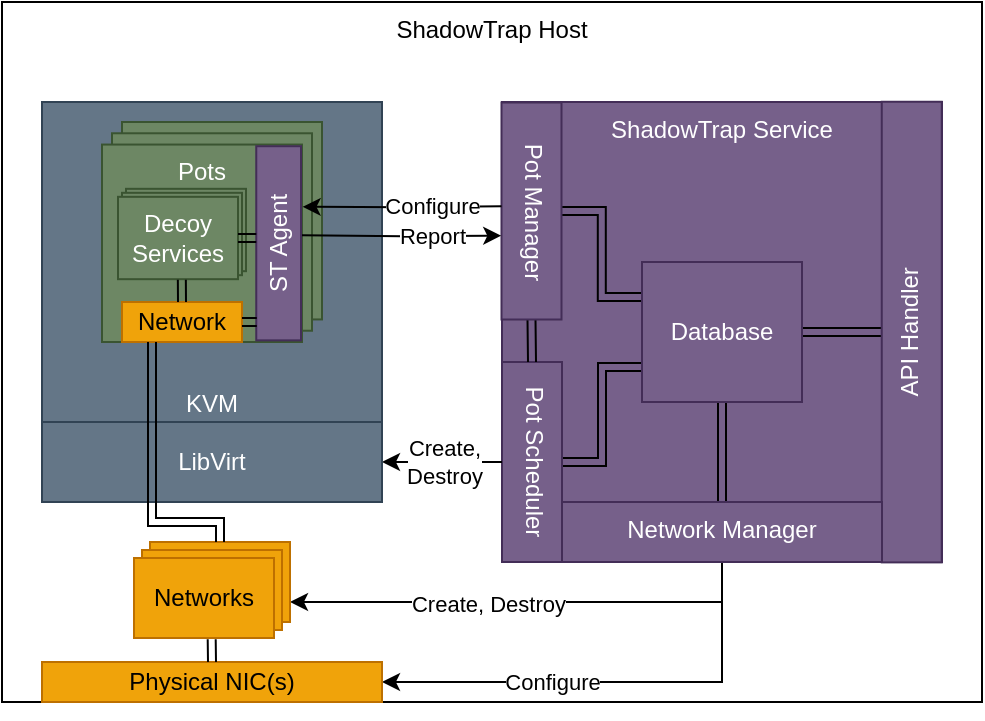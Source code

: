 <mxfile version="26.0.16">
  <diagram name="Page-1" id="e_v6eb88cAL19YAIeRNZ">
    <mxGraphModel dx="1247" dy="768" grid="1" gridSize="10" guides="1" tooltips="1" connect="1" arrows="1" fold="1" page="1" pageScale="1" pageWidth="3000" pageHeight="2000" math="0" shadow="0">
      <root>
        <mxCell id="0" />
        <mxCell id="1" parent="0" />
        <mxCell id="m3Sryi3CY8Thx1JwwLeK-2" value="ShadowTrap Host" style="rounded=0;whiteSpace=wrap;html=1;verticalAlign=top;" vertex="1" parent="1">
          <mxGeometry x="600" y="370" width="490" height="350" as="geometry" />
        </mxCell>
        <mxCell id="m3Sryi3CY8Thx1JwwLeK-3" value="ShadowTrap Service" style="rounded=0;whiteSpace=wrap;html=1;verticalAlign=top;fillColor=#76608a;strokeColor=#432D57;fontColor=#ffffff;" vertex="1" parent="1">
          <mxGeometry x="850" y="420" width="220" height="230" as="geometry" />
        </mxCell>
        <mxCell id="m3Sryi3CY8Thx1JwwLeK-4" value="KVM" style="rounded=0;whiteSpace=wrap;html=1;verticalAlign=bottom;fillColor=#647687;fontColor=#ffffff;strokeColor=#314354;" vertex="1" parent="1">
          <mxGeometry x="620" y="420" width="170" height="160" as="geometry" />
        </mxCell>
        <mxCell id="m3Sryi3CY8Thx1JwwLeK-8" value="" style="group" vertex="1" connectable="0" parent="1">
          <mxGeometry x="650" y="430" width="136.85" height="110" as="geometry" />
        </mxCell>
        <mxCell id="m3Sryi3CY8Thx1JwwLeK-5" value="" style="rounded=0;whiteSpace=wrap;html=1;verticalAlign=top;fillColor=#6d8764;fontColor=#ffffff;strokeColor=#3A5431;" vertex="1" parent="m3Sryi3CY8Thx1JwwLeK-8">
          <mxGeometry x="10" width="100" height="98.718" as="geometry" />
        </mxCell>
        <mxCell id="m3Sryi3CY8Thx1JwwLeK-6" value="" style="rounded=0;whiteSpace=wrap;html=1;verticalAlign=top;fillColor=#6d8764;fontColor=#ffffff;strokeColor=#3A5431;" vertex="1" parent="m3Sryi3CY8Thx1JwwLeK-8">
          <mxGeometry x="5" y="5.641" width="100" height="98.718" as="geometry" />
        </mxCell>
        <mxCell id="m3Sryi3CY8Thx1JwwLeK-7" value="Pots" style="rounded=0;whiteSpace=wrap;html=1;verticalAlign=top;fillColor=#6d8764;fontColor=#ffffff;strokeColor=#3A5431;" vertex="1" parent="m3Sryi3CY8Thx1JwwLeK-8">
          <mxGeometry y="11.282" width="100" height="98.718" as="geometry" />
        </mxCell>
        <mxCell id="m3Sryi3CY8Thx1JwwLeK-33" value="" style="rounded=0;whiteSpace=wrap;html=1;verticalAlign=middle;rotation=0;fillColor=#6d8764;fontColor=#ffffff;strokeColor=#3A5431;" vertex="1" parent="m3Sryi3CY8Thx1JwwLeK-8">
          <mxGeometry x="12" y="33.41" width="60" height="41.18" as="geometry" />
        </mxCell>
        <mxCell id="m3Sryi3CY8Thx1JwwLeK-48" value="Network" style="rounded=0;whiteSpace=wrap;html=1;verticalAlign=middle;rotation=0;fillColor=#f0a30a;fontColor=#000000;strokeColor=#BD7000;" vertex="1" parent="m3Sryi3CY8Thx1JwwLeK-8">
          <mxGeometry x="10" y="90" width="60" height="20" as="geometry" />
        </mxCell>
        <mxCell id="m3Sryi3CY8Thx1JwwLeK-63" value="" style="rounded=0;whiteSpace=wrap;html=1;verticalAlign=middle;rotation=0;fillColor=#6d8764;fontColor=#ffffff;strokeColor=#3A5431;" vertex="1" parent="m3Sryi3CY8Thx1JwwLeK-8">
          <mxGeometry x="10" y="35.41" width="60" height="41.18" as="geometry" />
        </mxCell>
        <mxCell id="m3Sryi3CY8Thx1JwwLeK-64" value="Decoy Services" style="rounded=0;whiteSpace=wrap;html=1;verticalAlign=middle;rotation=0;fillColor=#6d8764;fontColor=#ffffff;strokeColor=#3A5431;" vertex="1" parent="m3Sryi3CY8Thx1JwwLeK-8">
          <mxGeometry x="8" y="37.41" width="60" height="41.18" as="geometry" />
        </mxCell>
        <mxCell id="m3Sryi3CY8Thx1JwwLeK-65" style="edgeStyle=orthogonalEdgeStyle;rounded=0;orthogonalLoop=1;jettySize=auto;html=1;exitX=0.5;exitY=0;exitDx=0;exitDy=0;entryX=0.532;entryY=1.007;entryDx=0;entryDy=0;entryPerimeter=0;shape=link;" edge="1" parent="m3Sryi3CY8Thx1JwwLeK-8" source="m3Sryi3CY8Thx1JwwLeK-48" target="m3Sryi3CY8Thx1JwwLeK-64">
          <mxGeometry relative="1" as="geometry" />
        </mxCell>
        <mxCell id="m3Sryi3CY8Thx1JwwLeK-26" style="edgeStyle=orthogonalEdgeStyle;rounded=0;orthogonalLoop=1;jettySize=auto;html=1;exitX=0.5;exitY=0;exitDx=0;exitDy=0;entryX=1;entryY=0.5;entryDx=0;entryDy=0;shape=link;" edge="1" parent="1" source="m3Sryi3CY8Thx1JwwLeK-9" target="m3Sryi3CY8Thx1JwwLeK-24">
          <mxGeometry relative="1" as="geometry" />
        </mxCell>
        <mxCell id="m3Sryi3CY8Thx1JwwLeK-9" value="API Handler" style="rounded=0;whiteSpace=wrap;html=1;verticalAlign=top;rotation=-90;fillColor=#76608a;strokeColor=#432D57;fontColor=#ffffff;" vertex="1" parent="1">
          <mxGeometry x="939.72" y="520.04" width="230.32" height="30" as="geometry" />
        </mxCell>
        <mxCell id="m3Sryi3CY8Thx1JwwLeK-12" style="edgeStyle=orthogonalEdgeStyle;rounded=0;orthogonalLoop=1;jettySize=auto;html=1;exitX=0;exitY=0.5;exitDx=0;exitDy=0;entryX=1;entryY=0.5;entryDx=0;entryDy=0;startArrow=async;startFill=1;shape=link;strokeColor=none;" edge="1" parent="1" source="m3Sryi3CY8Thx1JwwLeK-10" target="m3Sryi3CY8Thx1JwwLeK-11">
          <mxGeometry relative="1" as="geometry" />
        </mxCell>
        <mxCell id="m3Sryi3CY8Thx1JwwLeK-28" style="edgeStyle=orthogonalEdgeStyle;rounded=0;orthogonalLoop=1;jettySize=auto;html=1;exitX=0.5;exitY=0;exitDx=0;exitDy=0;entryX=0;entryY=0.75;entryDx=0;entryDy=0;shape=link;" edge="1" parent="1" source="m3Sryi3CY8Thx1JwwLeK-10" target="m3Sryi3CY8Thx1JwwLeK-24">
          <mxGeometry relative="1" as="geometry" />
        </mxCell>
        <mxCell id="m3Sryi3CY8Thx1JwwLeK-10" value="Pot Scheduler" style="rounded=0;whiteSpace=wrap;html=1;verticalAlign=top;rotation=90;fillColor=#76608a;strokeColor=#432D57;fontColor=#ffffff;" vertex="1" parent="1">
          <mxGeometry x="815" y="585" width="100" height="30" as="geometry" />
        </mxCell>
        <mxCell id="m3Sryi3CY8Thx1JwwLeK-13" style="edgeStyle=orthogonalEdgeStyle;rounded=0;orthogonalLoop=1;jettySize=auto;html=1;exitX=1;exitY=0.5;exitDx=0;exitDy=0;entryX=0;entryY=0.5;entryDx=0;entryDy=0;shape=link;" edge="1" parent="1" source="m3Sryi3CY8Thx1JwwLeK-11" target="m3Sryi3CY8Thx1JwwLeK-10">
          <mxGeometry relative="1" as="geometry" />
        </mxCell>
        <mxCell id="m3Sryi3CY8Thx1JwwLeK-27" style="edgeStyle=orthogonalEdgeStyle;rounded=0;orthogonalLoop=1;jettySize=auto;html=1;exitX=0.5;exitY=0;exitDx=0;exitDy=0;entryX=0;entryY=0.25;entryDx=0;entryDy=0;shape=link;" edge="1" parent="1" source="m3Sryi3CY8Thx1JwwLeK-11" target="m3Sryi3CY8Thx1JwwLeK-24">
          <mxGeometry relative="1" as="geometry" />
        </mxCell>
        <mxCell id="m3Sryi3CY8Thx1JwwLeK-11" value="Pot Manager" style="rounded=0;whiteSpace=wrap;html=1;verticalAlign=top;rotation=90;fillColor=#76608a;strokeColor=#432D57;fontColor=#ffffff;" vertex="1" parent="1">
          <mxGeometry x="810.5" y="459.5" width="108.5" height="30" as="geometry" />
        </mxCell>
        <mxCell id="m3Sryi3CY8Thx1JwwLeK-14" style="edgeStyle=orthogonalEdgeStyle;rounded=0;orthogonalLoop=1;jettySize=auto;html=1;exitX=0.25;exitY=1;exitDx=0;exitDy=0;entryX=1.003;entryY=0.224;entryDx=0;entryDy=0;entryPerimeter=0;" edge="1" parent="1">
          <mxGeometry relative="1" as="geometry">
            <mxPoint x="849.75" y="472.125" as="sourcePoint" />
            <mxPoint x="750.3" y="472.395" as="targetPoint" />
          </mxGeometry>
        </mxCell>
        <mxCell id="m3Sryi3CY8Thx1JwwLeK-16" value="Configure" style="edgeLabel;html=1;align=center;verticalAlign=middle;resizable=0;points=[];labelBackgroundColor=default;" vertex="1" connectable="0" parent="m3Sryi3CY8Thx1JwwLeK-14">
          <mxGeometry x="-0.041" relative="1" as="geometry">
            <mxPoint x="13" y="-1" as="offset" />
          </mxGeometry>
        </mxCell>
        <mxCell id="m3Sryi3CY8Thx1JwwLeK-17" style="edgeStyle=orthogonalEdgeStyle;rounded=0;orthogonalLoop=1;jettySize=auto;html=1;exitX=1;exitY=0.5;exitDx=0;exitDy=0;entryX=0.567;entryY=1.004;entryDx=0;entryDy=0;entryPerimeter=0;" edge="1" parent="1">
          <mxGeometry relative="1" as="geometry">
            <mxPoint x="750" y="486.641" as="sourcePoint" />
            <mxPoint x="849.63" y="486.862" as="targetPoint" />
          </mxGeometry>
        </mxCell>
        <mxCell id="m3Sryi3CY8Thx1JwwLeK-18" value="Report" style="edgeLabel;html=1;align=center;verticalAlign=middle;resizable=0;points=[];" vertex="1" connectable="0" parent="m3Sryi3CY8Thx1JwwLeK-17">
          <mxGeometry x="-0.062" relative="1" as="geometry">
            <mxPoint x="18" as="offset" />
          </mxGeometry>
        </mxCell>
        <mxCell id="m3Sryi3CY8Thx1JwwLeK-20" style="edgeStyle=orthogonalEdgeStyle;rounded=0;orthogonalLoop=1;jettySize=auto;html=1;exitX=0.5;exitY=1;exitDx=0;exitDy=0;entryX=1;entryY=0.5;entryDx=0;entryDy=0;" edge="1" parent="1" source="m3Sryi3CY8Thx1JwwLeK-10" target="m3Sryi3CY8Thx1JwwLeK-21">
          <mxGeometry relative="1" as="geometry" />
        </mxCell>
        <mxCell id="m3Sryi3CY8Thx1JwwLeK-23" value="Create,&lt;div&gt;Destroy&lt;/div&gt;" style="edgeLabel;html=1;align=center;verticalAlign=middle;resizable=0;points=[];" vertex="1" connectable="0" parent="m3Sryi3CY8Thx1JwwLeK-20">
          <mxGeometry x="-0.025" relative="1" as="geometry">
            <mxPoint as="offset" />
          </mxGeometry>
        </mxCell>
        <mxCell id="m3Sryi3CY8Thx1JwwLeK-21" value="LibVirt" style="rounded=0;whiteSpace=wrap;html=1;verticalAlign=middle;rotation=0;textShadow=0;labelBackgroundColor=none;fillColor=#647687;fontColor=#ffffff;strokeColor=#314354;" vertex="1" parent="1">
          <mxGeometry x="620" y="580" width="170" height="40" as="geometry" />
        </mxCell>
        <mxCell id="m3Sryi3CY8Thx1JwwLeK-25" style="edgeStyle=orthogonalEdgeStyle;rounded=0;orthogonalLoop=1;jettySize=auto;html=1;exitX=0.5;exitY=0;exitDx=0;exitDy=0;entryX=0.5;entryY=1;entryDx=0;entryDy=0;shape=link;" edge="1" parent="1" source="m3Sryi3CY8Thx1JwwLeK-22" target="m3Sryi3CY8Thx1JwwLeK-24">
          <mxGeometry relative="1" as="geometry" />
        </mxCell>
        <mxCell id="m3Sryi3CY8Thx1JwwLeK-51" style="edgeStyle=orthogonalEdgeStyle;rounded=0;orthogonalLoop=1;jettySize=auto;html=1;exitX=0.5;exitY=1;exitDx=0;exitDy=0;entryX=1;entryY=0.5;entryDx=0;entryDy=0;" edge="1" parent="1" source="m3Sryi3CY8Thx1JwwLeK-22" target="m3Sryi3CY8Thx1JwwLeK-35">
          <mxGeometry relative="1" as="geometry" />
        </mxCell>
        <mxCell id="m3Sryi3CY8Thx1JwwLeK-52" value="Configure" style="edgeLabel;html=1;align=center;verticalAlign=middle;resizable=0;points=[];" vertex="1" connectable="0" parent="m3Sryi3CY8Thx1JwwLeK-51">
          <mxGeometry x="0.267" y="1" relative="1" as="geometry">
            <mxPoint y="-1" as="offset" />
          </mxGeometry>
        </mxCell>
        <mxCell id="m3Sryi3CY8Thx1JwwLeK-53" style="edgeStyle=orthogonalEdgeStyle;rounded=0;orthogonalLoop=1;jettySize=auto;html=1;exitX=0.5;exitY=1;exitDx=0;exitDy=0;entryX=1;entryY=0.75;entryDx=0;entryDy=0;" edge="1" parent="1" source="m3Sryi3CY8Thx1JwwLeK-22" target="m3Sryi3CY8Thx1JwwLeK-37">
          <mxGeometry relative="1" as="geometry" />
        </mxCell>
        <mxCell id="m3Sryi3CY8Thx1JwwLeK-54" value="Create, Destroy" style="edgeLabel;html=1;align=center;verticalAlign=middle;resizable=0;points=[];" vertex="1" connectable="0" parent="m3Sryi3CY8Thx1JwwLeK-53">
          <mxGeometry x="0.167" y="1" relative="1" as="geometry">
            <mxPoint as="offset" />
          </mxGeometry>
        </mxCell>
        <mxCell id="m3Sryi3CY8Thx1JwwLeK-22" value="Network Manager" style="rounded=0;whiteSpace=wrap;html=1;verticalAlign=top;rotation=0;fillColor=#76608a;strokeColor=#432D57;fontColor=#ffffff;" vertex="1" parent="1">
          <mxGeometry x="880" y="620" width="160" height="30" as="geometry" />
        </mxCell>
        <mxCell id="m3Sryi3CY8Thx1JwwLeK-24" value="Database" style="rounded=0;whiteSpace=wrap;html=1;verticalAlign=middle;rotation=0;fillColor=#76608a;strokeColor=#432D57;fontColor=#ffffff;" vertex="1" parent="1">
          <mxGeometry x="920" y="500" width="80" height="70" as="geometry" />
        </mxCell>
        <mxCell id="m3Sryi3CY8Thx1JwwLeK-31" style="edgeStyle=orthogonalEdgeStyle;rounded=0;orthogonalLoop=1;jettySize=auto;html=1;exitX=0.5;exitY=1;exitDx=0;exitDy=0;" edge="1" parent="1" source="m3Sryi3CY8Thx1JwwLeK-2" target="m3Sryi3CY8Thx1JwwLeK-2">
          <mxGeometry relative="1" as="geometry" />
        </mxCell>
        <mxCell id="m3Sryi3CY8Thx1JwwLeK-32" value="ST Agent" style="rounded=0;whiteSpace=wrap;html=1;verticalAlign=middle;rotation=-90;fillColor=#76608a;fontColor=#ffffff;strokeColor=#432D57;" vertex="1" parent="1">
          <mxGeometry x="689.78" y="479.46" width="97.07" height="22.37" as="geometry" />
        </mxCell>
        <mxCell id="m3Sryi3CY8Thx1JwwLeK-35" value="Physical NIC(s)" style="rounded=0;whiteSpace=wrap;html=1;verticalAlign=middle;rotation=0;fillColor=#f0a30a;fontColor=#000000;strokeColor=#BD7000;" vertex="1" parent="1">
          <mxGeometry x="620" y="700" width="170" height="20" as="geometry" />
        </mxCell>
        <mxCell id="m3Sryi3CY8Thx1JwwLeK-40" value="" style="group" vertex="1" connectable="0" parent="1">
          <mxGeometry x="666" y="640" width="78" height="48" as="geometry" />
        </mxCell>
        <mxCell id="m3Sryi3CY8Thx1JwwLeK-37" value="" style="rounded=0;whiteSpace=wrap;html=1;verticalAlign=middle;rotation=0;fillColor=#f0a30a;fontColor=#000000;strokeColor=#BD7000;" vertex="1" parent="m3Sryi3CY8Thx1JwwLeK-40">
          <mxGeometry x="8" width="70" height="40" as="geometry" />
        </mxCell>
        <mxCell id="m3Sryi3CY8Thx1JwwLeK-38" value="" style="rounded=0;whiteSpace=wrap;html=1;verticalAlign=middle;rotation=0;fillColor=#f0a30a;fontColor=#000000;strokeColor=#BD7000;" vertex="1" parent="m3Sryi3CY8Thx1JwwLeK-40">
          <mxGeometry x="4" y="4" width="70" height="40" as="geometry" />
        </mxCell>
        <mxCell id="m3Sryi3CY8Thx1JwwLeK-39" value="Networks" style="rounded=0;whiteSpace=wrap;html=1;verticalAlign=middle;rotation=0;fillColor=#f0a30a;fontColor=#000000;strokeColor=#BD7000;" vertex="1" parent="m3Sryi3CY8Thx1JwwLeK-40">
          <mxGeometry y="8" width="70" height="40" as="geometry" />
        </mxCell>
        <mxCell id="m3Sryi3CY8Thx1JwwLeK-42" style="edgeStyle=orthogonalEdgeStyle;rounded=0;orthogonalLoop=1;jettySize=auto;html=1;exitX=0.5;exitY=0;exitDx=0;exitDy=0;entryX=0.555;entryY=1.015;entryDx=0;entryDy=0;entryPerimeter=0;shape=link;" edge="1" parent="1" source="m3Sryi3CY8Thx1JwwLeK-35" target="m3Sryi3CY8Thx1JwwLeK-39">
          <mxGeometry relative="1" as="geometry" />
        </mxCell>
        <mxCell id="m3Sryi3CY8Thx1JwwLeK-50" style="edgeStyle=orthogonalEdgeStyle;rounded=0;orthogonalLoop=1;jettySize=auto;html=1;exitX=0.25;exitY=1;exitDx=0;exitDy=0;entryX=0.5;entryY=0;entryDx=0;entryDy=0;shape=link;" edge="1" parent="1" source="m3Sryi3CY8Thx1JwwLeK-48" target="m3Sryi3CY8Thx1JwwLeK-37">
          <mxGeometry relative="1" as="geometry">
            <Array as="points">
              <mxPoint x="675" y="630" />
              <mxPoint x="709" y="630" />
            </Array>
          </mxGeometry>
        </mxCell>
        <mxCell id="m3Sryi3CY8Thx1JwwLeK-55" style="edgeStyle=orthogonalEdgeStyle;rounded=0;orthogonalLoop=1;jettySize=auto;html=1;exitX=1;exitY=0.5;exitDx=0;exitDy=0;entryX=0.091;entryY=0.014;entryDx=0;entryDy=0;entryPerimeter=0;shape=link;" edge="1" parent="1" source="m3Sryi3CY8Thx1JwwLeK-48" target="m3Sryi3CY8Thx1JwwLeK-32">
          <mxGeometry relative="1" as="geometry" />
        </mxCell>
        <mxCell id="m3Sryi3CY8Thx1JwwLeK-66" style="edgeStyle=orthogonalEdgeStyle;rounded=0;orthogonalLoop=1;jettySize=auto;html=1;exitX=1;exitY=0.5;exitDx=0;exitDy=0;entryX=0.527;entryY=0;entryDx=0;entryDy=0;entryPerimeter=0;shape=link;" edge="1" parent="1" source="m3Sryi3CY8Thx1JwwLeK-64" target="m3Sryi3CY8Thx1JwwLeK-32">
          <mxGeometry relative="1" as="geometry" />
        </mxCell>
      </root>
    </mxGraphModel>
  </diagram>
</mxfile>
